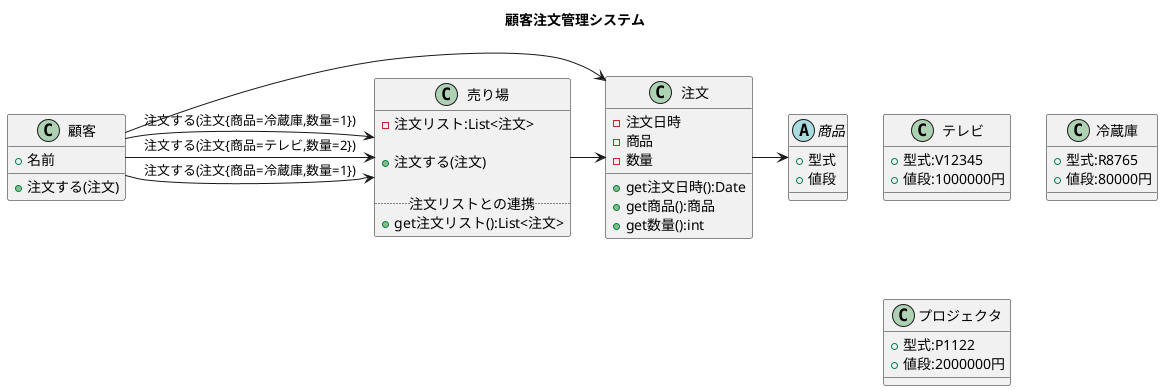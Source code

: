 @startuml 演習3-7_OBJ_注文のオブジェクト図
title 顧客注文管理システム

class 顧客{
    +名前
    +注文する(注文)
}

abstract class 商品{
    +型式
    +値段
}

class テレビ{
    +型式:V12345
    +値段:1000000円
}

class 冷蔵庫{
    +型式:R8765
    +値段:80000円
}

class プロジェクタ{
    +型式:P1122
    +値段:2000000円
}

class 売り場{
    -注文リスト:List<注文>

    +注文する(注文)

    ..注文リストとの連携..
    +get注文リスト():List<注文>
}

class 注文{
    -注文日時
    -商品
    -数量

    +get注文日時():Date
    +get商品():商品
    +get数量():int
}

顧客-> 注文
注文-> 商品
売り場-> 注文

顧客-> 売り場:注文する(注文{商品=テレビ,数量=2})
顧客-> 売り場:注文する(注文{商品=冷蔵庫,数量=1})
顧客-> 売り場:注文する(注文{商品=冷蔵庫,数量=1})
@enduml